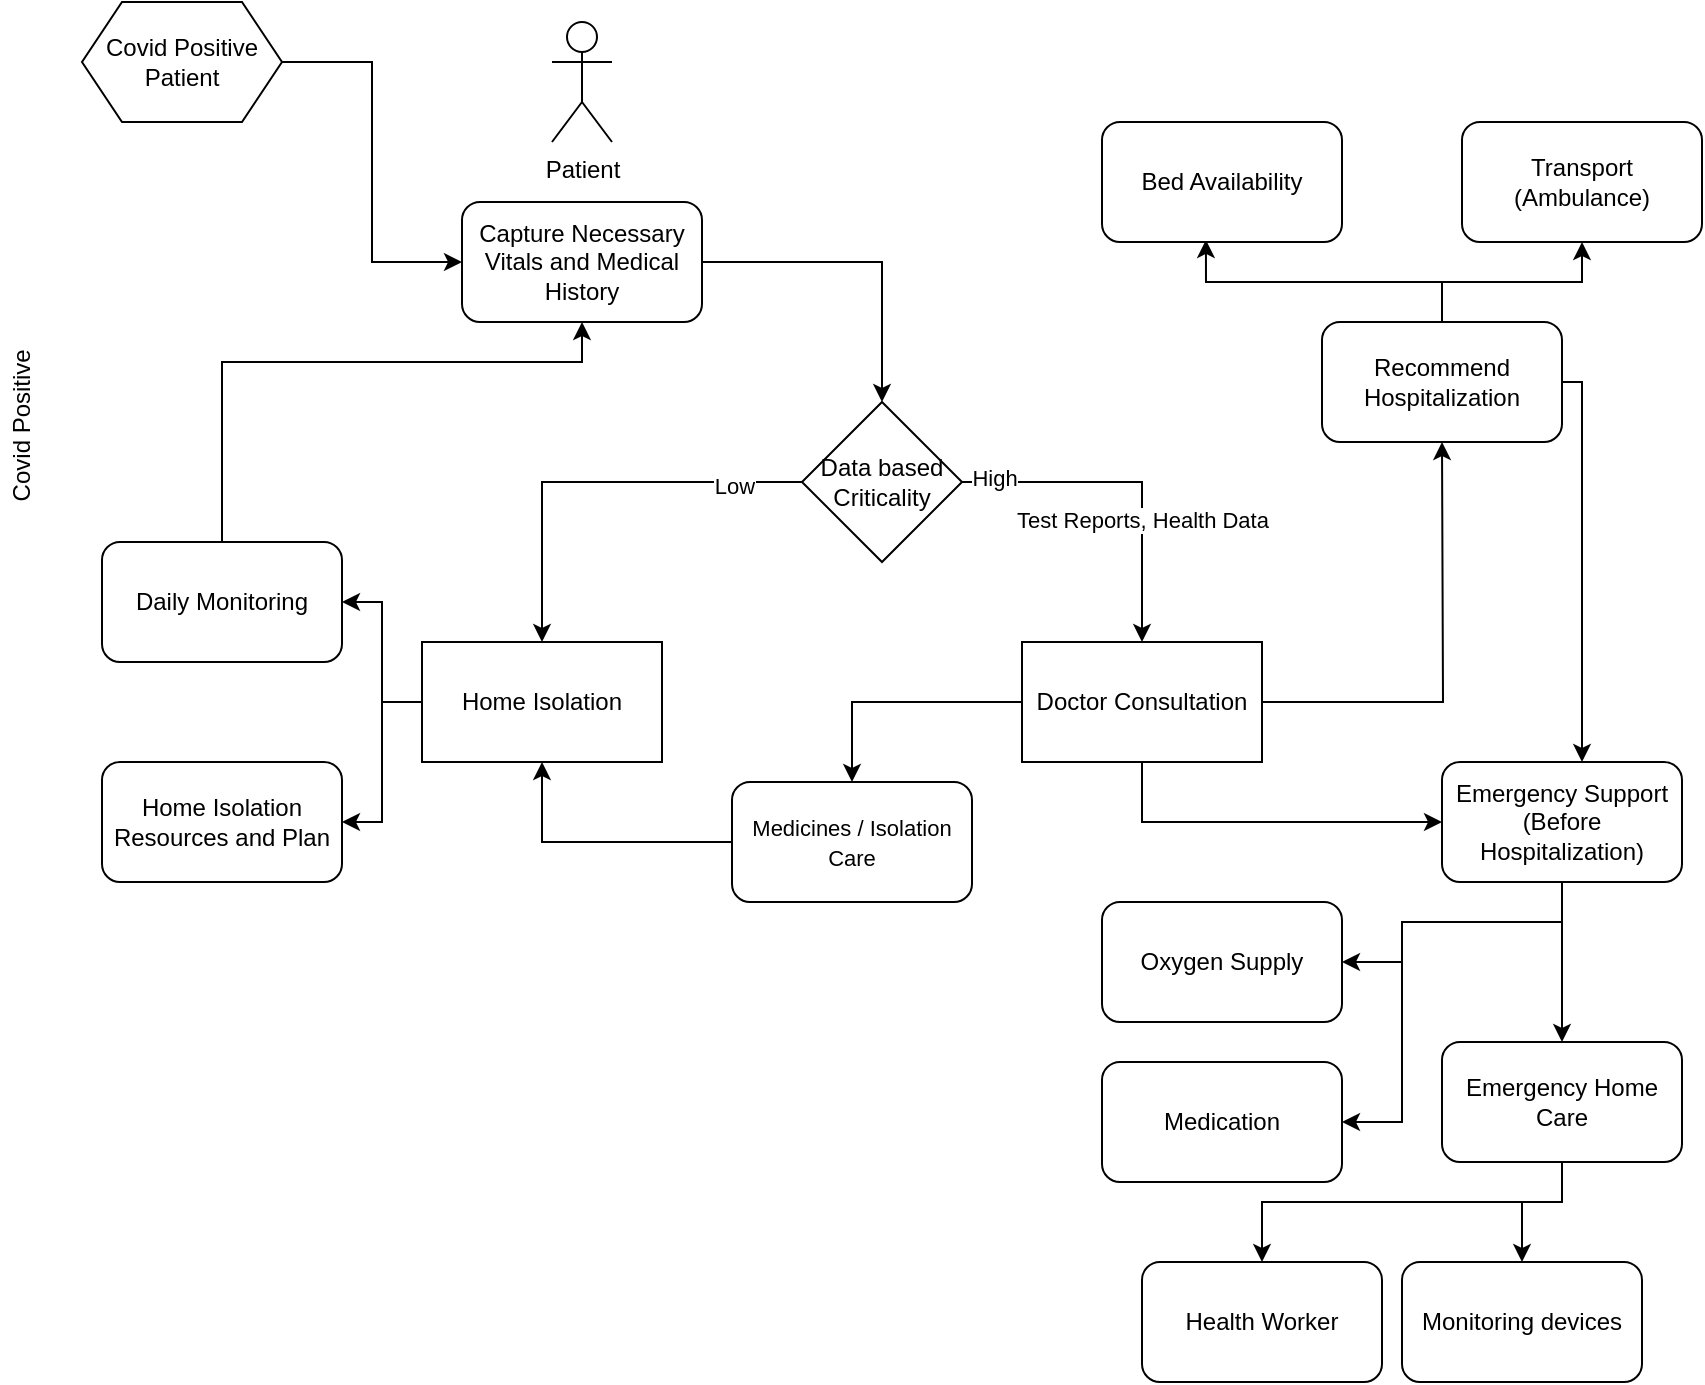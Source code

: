 <mxfile version="14.1.8" type="device"><diagram id="_aEQgALRNni9QiX-HK4z" name="Page-1"><mxGraphModel dx="1108" dy="510" grid="1" gridSize="10" guides="1" tooltips="1" connect="1" arrows="1" fold="1" page="1" pageScale="1" pageWidth="850" pageHeight="1100" math="0" shadow="0"><root><mxCell id="0"/><mxCell id="1" parent="0"/><mxCell id="YEd4zmzl-cv98tNIAKJP-1" value="Covid Positive&amp;nbsp;" style="text;html=1;strokeColor=none;fillColor=none;align=center;verticalAlign=middle;whiteSpace=wrap;rounded=0;rotation=-90;" vertex="1" parent="1"><mxGeometry x="-40" y="390" width="100" height="20" as="geometry"/></mxCell><mxCell id="YEd4zmzl-cv98tNIAKJP-4" style="edgeStyle=orthogonalEdgeStyle;rounded=0;orthogonalLoop=1;jettySize=auto;html=1;entryX=0;entryY=0.5;entryDx=0;entryDy=0;" edge="1" parent="1" source="YEd4zmzl-cv98tNIAKJP-2" target="YEd4zmzl-cv98tNIAKJP-3"><mxGeometry relative="1" as="geometry"><Array as="points"><mxPoint x="185" y="220"/><mxPoint x="185" y="320"/></Array></mxGeometry></mxCell><mxCell id="YEd4zmzl-cv98tNIAKJP-2" value="Covid Positive Patient" style="shape=hexagon;perimeter=hexagonPerimeter2;whiteSpace=wrap;html=1;fixedSize=1;" vertex="1" parent="1"><mxGeometry x="40" y="190" width="100" height="60" as="geometry"/></mxCell><mxCell id="YEd4zmzl-cv98tNIAKJP-8" style="edgeStyle=orthogonalEdgeStyle;rounded=0;orthogonalLoop=1;jettySize=auto;html=1;" edge="1" parent="1" source="YEd4zmzl-cv98tNIAKJP-3" target="YEd4zmzl-cv98tNIAKJP-7"><mxGeometry relative="1" as="geometry"/></mxCell><mxCell id="YEd4zmzl-cv98tNIAKJP-3" value="Capture Necessary Vitals and Medical History" style="rounded=1;whiteSpace=wrap;html=1;" vertex="1" parent="1"><mxGeometry x="230" y="290" width="120" height="60" as="geometry"/></mxCell><mxCell id="YEd4zmzl-cv98tNIAKJP-5" value="Patient" style="shape=umlActor;verticalLabelPosition=bottom;verticalAlign=top;html=1;outlineConnect=0;" vertex="1" parent="1"><mxGeometry x="275" y="200" width="30" height="60" as="geometry"/></mxCell><mxCell id="YEd4zmzl-cv98tNIAKJP-10" style="edgeStyle=orthogonalEdgeStyle;rounded=0;orthogonalLoop=1;jettySize=auto;html=1;" edge="1" parent="1" source="YEd4zmzl-cv98tNIAKJP-7" target="YEd4zmzl-cv98tNIAKJP-9"><mxGeometry relative="1" as="geometry"><Array as="points"><mxPoint x="270" y="430"/></Array></mxGeometry></mxCell><mxCell id="YEd4zmzl-cv98tNIAKJP-11" value="Low" style="edgeLabel;html=1;align=center;verticalAlign=middle;resizable=0;points=[];" vertex="1" connectable="0" parent="YEd4zmzl-cv98tNIAKJP-10"><mxGeometry x="-0.674" y="2" relative="1" as="geometry"><mxPoint as="offset"/></mxGeometry></mxCell><mxCell id="YEd4zmzl-cv98tNIAKJP-19" style="edgeStyle=orthogonalEdgeStyle;rounded=0;orthogonalLoop=1;jettySize=auto;html=1;" edge="1" parent="1" source="YEd4zmzl-cv98tNIAKJP-7" target="YEd4zmzl-cv98tNIAKJP-18"><mxGeometry relative="1" as="geometry"/></mxCell><mxCell id="YEd4zmzl-cv98tNIAKJP-20" value="Test Reports, Health Data" style="edgeLabel;html=1;align=center;verticalAlign=middle;resizable=0;points=[];" vertex="1" connectable="0" parent="YEd4zmzl-cv98tNIAKJP-19"><mxGeometry x="0.282" relative="1" as="geometry"><mxPoint as="offset"/></mxGeometry></mxCell><mxCell id="YEd4zmzl-cv98tNIAKJP-28" value="High" style="edgeLabel;html=1;align=center;verticalAlign=middle;resizable=0;points=[];" vertex="1" connectable="0" parent="YEd4zmzl-cv98tNIAKJP-19"><mxGeometry x="-0.812" y="2" relative="1" as="geometry"><mxPoint as="offset"/></mxGeometry></mxCell><mxCell id="YEd4zmzl-cv98tNIAKJP-7" value="Data based Criticality" style="rhombus;whiteSpace=wrap;html=1;" vertex="1" parent="1"><mxGeometry x="400" y="390" width="80" height="80" as="geometry"/></mxCell><mxCell id="YEd4zmzl-cv98tNIAKJP-15" style="edgeStyle=orthogonalEdgeStyle;rounded=0;orthogonalLoop=1;jettySize=auto;html=1;entryX=1;entryY=0.5;entryDx=0;entryDy=0;" edge="1" parent="1" source="YEd4zmzl-cv98tNIAKJP-9" target="YEd4zmzl-cv98tNIAKJP-13"><mxGeometry relative="1" as="geometry"/></mxCell><mxCell id="YEd4zmzl-cv98tNIAKJP-16" style="edgeStyle=orthogonalEdgeStyle;rounded=0;orthogonalLoop=1;jettySize=auto;html=1;entryX=1;entryY=0.5;entryDx=0;entryDy=0;" edge="1" parent="1" source="YEd4zmzl-cv98tNIAKJP-9" target="YEd4zmzl-cv98tNIAKJP-14"><mxGeometry relative="1" as="geometry"/></mxCell><mxCell id="YEd4zmzl-cv98tNIAKJP-9" value="Home Isolation" style="rounded=0;whiteSpace=wrap;html=1;" vertex="1" parent="1"><mxGeometry x="210" y="510" width="120" height="60" as="geometry"/></mxCell><mxCell id="YEd4zmzl-cv98tNIAKJP-17" style="edgeStyle=orthogonalEdgeStyle;rounded=0;orthogonalLoop=1;jettySize=auto;html=1;" edge="1" parent="1" source="YEd4zmzl-cv98tNIAKJP-13" target="YEd4zmzl-cv98tNIAKJP-3"><mxGeometry relative="1" as="geometry"><Array as="points"><mxPoint x="110" y="370"/><mxPoint x="290" y="370"/></Array></mxGeometry></mxCell><mxCell id="YEd4zmzl-cv98tNIAKJP-13" value="Daily Monitoring" style="rounded=1;whiteSpace=wrap;html=1;" vertex="1" parent="1"><mxGeometry x="50" y="460" width="120" height="60" as="geometry"/></mxCell><mxCell id="YEd4zmzl-cv98tNIAKJP-14" value="Home Isolation Resources and Plan" style="rounded=1;whiteSpace=wrap;html=1;" vertex="1" parent="1"><mxGeometry x="50" y="570" width="120" height="60" as="geometry"/></mxCell><mxCell id="YEd4zmzl-cv98tNIAKJP-24" style="edgeStyle=orthogonalEdgeStyle;rounded=0;orthogonalLoop=1;jettySize=auto;html=1;entryX=0.5;entryY=0;entryDx=0;entryDy=0;" edge="1" parent="1" source="YEd4zmzl-cv98tNIAKJP-18" target="YEd4zmzl-cv98tNIAKJP-23"><mxGeometry relative="1" as="geometry"/></mxCell><mxCell id="YEd4zmzl-cv98tNIAKJP-26" style="edgeStyle=orthogonalEdgeStyle;rounded=0;orthogonalLoop=1;jettySize=auto;html=1;" edge="1" parent="1" source="YEd4zmzl-cv98tNIAKJP-18"><mxGeometry relative="1" as="geometry"><mxPoint x="720" y="410" as="targetPoint"/></mxGeometry></mxCell><mxCell id="YEd4zmzl-cv98tNIAKJP-46" style="edgeStyle=orthogonalEdgeStyle;rounded=0;orthogonalLoop=1;jettySize=auto;html=1;" edge="1" parent="1" source="YEd4zmzl-cv98tNIAKJP-18" target="YEd4zmzl-cv98tNIAKJP-33"><mxGeometry relative="1" as="geometry"><Array as="points"><mxPoint x="570" y="600"/></Array></mxGeometry></mxCell><mxCell id="YEd4zmzl-cv98tNIAKJP-18" value="Doctor Consultation" style="rounded=0;whiteSpace=wrap;html=1;" vertex="1" parent="1"><mxGeometry x="510" y="510" width="120" height="60" as="geometry"/></mxCell><mxCell id="YEd4zmzl-cv98tNIAKJP-25" style="edgeStyle=orthogonalEdgeStyle;rounded=0;orthogonalLoop=1;jettySize=auto;html=1;entryX=0.5;entryY=1;entryDx=0;entryDy=0;" edge="1" parent="1" source="YEd4zmzl-cv98tNIAKJP-23" target="YEd4zmzl-cv98tNIAKJP-9"><mxGeometry relative="1" as="geometry"/></mxCell><mxCell id="YEd4zmzl-cv98tNIAKJP-23" value="&lt;span style=&quot;font-size: 11px ; background-color: rgb(255 , 255 , 255)&quot;&gt;Medicines / Isolation Care&lt;/span&gt;" style="rounded=1;whiteSpace=wrap;html=1;" vertex="1" parent="1"><mxGeometry x="365" y="580" width="120" height="60" as="geometry"/></mxCell><mxCell id="YEd4zmzl-cv98tNIAKJP-31" style="edgeStyle=orthogonalEdgeStyle;rounded=0;orthogonalLoop=1;jettySize=auto;html=1;entryX=0.433;entryY=0.983;entryDx=0;entryDy=0;entryPerimeter=0;" edge="1" parent="1" source="YEd4zmzl-cv98tNIAKJP-27" target="YEd4zmzl-cv98tNIAKJP-29"><mxGeometry relative="1" as="geometry"/></mxCell><mxCell id="YEd4zmzl-cv98tNIAKJP-32" style="edgeStyle=orthogonalEdgeStyle;rounded=0;orthogonalLoop=1;jettySize=auto;html=1;entryX=0.5;entryY=1;entryDx=0;entryDy=0;" edge="1" parent="1" source="YEd4zmzl-cv98tNIAKJP-27" target="YEd4zmzl-cv98tNIAKJP-30"><mxGeometry relative="1" as="geometry"/></mxCell><mxCell id="YEd4zmzl-cv98tNIAKJP-34" style="edgeStyle=orthogonalEdgeStyle;rounded=0;orthogonalLoop=1;jettySize=auto;html=1;" edge="1" parent="1" source="YEd4zmzl-cv98tNIAKJP-27" target="YEd4zmzl-cv98tNIAKJP-33"><mxGeometry relative="1" as="geometry"><Array as="points"><mxPoint x="790" y="380"/></Array></mxGeometry></mxCell><mxCell id="YEd4zmzl-cv98tNIAKJP-27" value="Recommend Hospitalization" style="rounded=1;whiteSpace=wrap;html=1;" vertex="1" parent="1"><mxGeometry x="660" y="350" width="120" height="60" as="geometry"/></mxCell><mxCell id="YEd4zmzl-cv98tNIAKJP-29" value="Bed Availability" style="rounded=1;whiteSpace=wrap;html=1;" vertex="1" parent="1"><mxGeometry x="550" y="250" width="120" height="60" as="geometry"/></mxCell><mxCell id="YEd4zmzl-cv98tNIAKJP-30" value="Transport (Ambulance)" style="rounded=1;whiteSpace=wrap;html=1;" vertex="1" parent="1"><mxGeometry x="730" y="250" width="120" height="60" as="geometry"/></mxCell><mxCell id="YEd4zmzl-cv98tNIAKJP-37" style="edgeStyle=orthogonalEdgeStyle;rounded=0;orthogonalLoop=1;jettySize=auto;html=1;entryX=1;entryY=0.5;entryDx=0;entryDy=0;exitX=0.5;exitY=1;exitDx=0;exitDy=0;" edge="1" parent="1" source="YEd4zmzl-cv98tNIAKJP-33" target="YEd4zmzl-cv98tNIAKJP-36"><mxGeometry relative="1" as="geometry"><Array as="points"><mxPoint x="780" y="650"/><mxPoint x="700" y="650"/><mxPoint x="700" y="670"/></Array></mxGeometry></mxCell><mxCell id="YEd4zmzl-cv98tNIAKJP-39" style="edgeStyle=orthogonalEdgeStyle;rounded=0;orthogonalLoop=1;jettySize=auto;html=1;entryX=1;entryY=0.5;entryDx=0;entryDy=0;exitX=0.5;exitY=1;exitDx=0;exitDy=0;" edge="1" parent="1" source="YEd4zmzl-cv98tNIAKJP-33" target="YEd4zmzl-cv98tNIAKJP-38"><mxGeometry relative="1" as="geometry"><Array as="points"><mxPoint x="780" y="650"/><mxPoint x="700" y="650"/><mxPoint x="700" y="750"/></Array></mxGeometry></mxCell><mxCell id="YEd4zmzl-cv98tNIAKJP-41" style="edgeStyle=orthogonalEdgeStyle;rounded=0;orthogonalLoop=1;jettySize=auto;html=1;entryX=0.5;entryY=0;entryDx=0;entryDy=0;" edge="1" parent="1" source="YEd4zmzl-cv98tNIAKJP-33" target="YEd4zmzl-cv98tNIAKJP-40"><mxGeometry relative="1" as="geometry"/></mxCell><mxCell id="YEd4zmzl-cv98tNIAKJP-33" value="Emergency Support (Before Hospitalization)" style="rounded=1;whiteSpace=wrap;html=1;" vertex="1" parent="1"><mxGeometry x="720" y="570" width="120" height="60" as="geometry"/></mxCell><mxCell id="YEd4zmzl-cv98tNIAKJP-36" value="Oxygen Supply" style="rounded=1;whiteSpace=wrap;html=1;" vertex="1" parent="1"><mxGeometry x="550" y="640" width="120" height="60" as="geometry"/></mxCell><mxCell id="YEd4zmzl-cv98tNIAKJP-38" value="Medication" style="rounded=1;whiteSpace=wrap;html=1;" vertex="1" parent="1"><mxGeometry x="550" y="720" width="120" height="60" as="geometry"/></mxCell><mxCell id="YEd4zmzl-cv98tNIAKJP-44" style="edgeStyle=orthogonalEdgeStyle;rounded=0;orthogonalLoop=1;jettySize=auto;html=1;" edge="1" parent="1" source="YEd4zmzl-cv98tNIAKJP-40" target="YEd4zmzl-cv98tNIAKJP-42"><mxGeometry relative="1" as="geometry"><Array as="points"><mxPoint x="780" y="790"/><mxPoint x="630" y="790"/></Array></mxGeometry></mxCell><mxCell id="YEd4zmzl-cv98tNIAKJP-45" style="edgeStyle=orthogonalEdgeStyle;rounded=0;orthogonalLoop=1;jettySize=auto;html=1;entryX=0.5;entryY=0;entryDx=0;entryDy=0;" edge="1" parent="1" source="YEd4zmzl-cv98tNIAKJP-40" target="YEd4zmzl-cv98tNIAKJP-43"><mxGeometry relative="1" as="geometry"><Array as="points"><mxPoint x="780" y="790"/><mxPoint x="760" y="790"/></Array></mxGeometry></mxCell><mxCell id="YEd4zmzl-cv98tNIAKJP-40" value="Emergency Home Care" style="rounded=1;whiteSpace=wrap;html=1;" vertex="1" parent="1"><mxGeometry x="720" y="710" width="120" height="60" as="geometry"/></mxCell><mxCell id="YEd4zmzl-cv98tNIAKJP-42" value="Health Worker" style="rounded=1;whiteSpace=wrap;html=1;" vertex="1" parent="1"><mxGeometry x="570" y="820" width="120" height="60" as="geometry"/></mxCell><mxCell id="YEd4zmzl-cv98tNIAKJP-43" value="Monitoring devices" style="rounded=1;whiteSpace=wrap;html=1;" vertex="1" parent="1"><mxGeometry x="700" y="820" width="120" height="60" as="geometry"/></mxCell></root></mxGraphModel></diagram></mxfile>